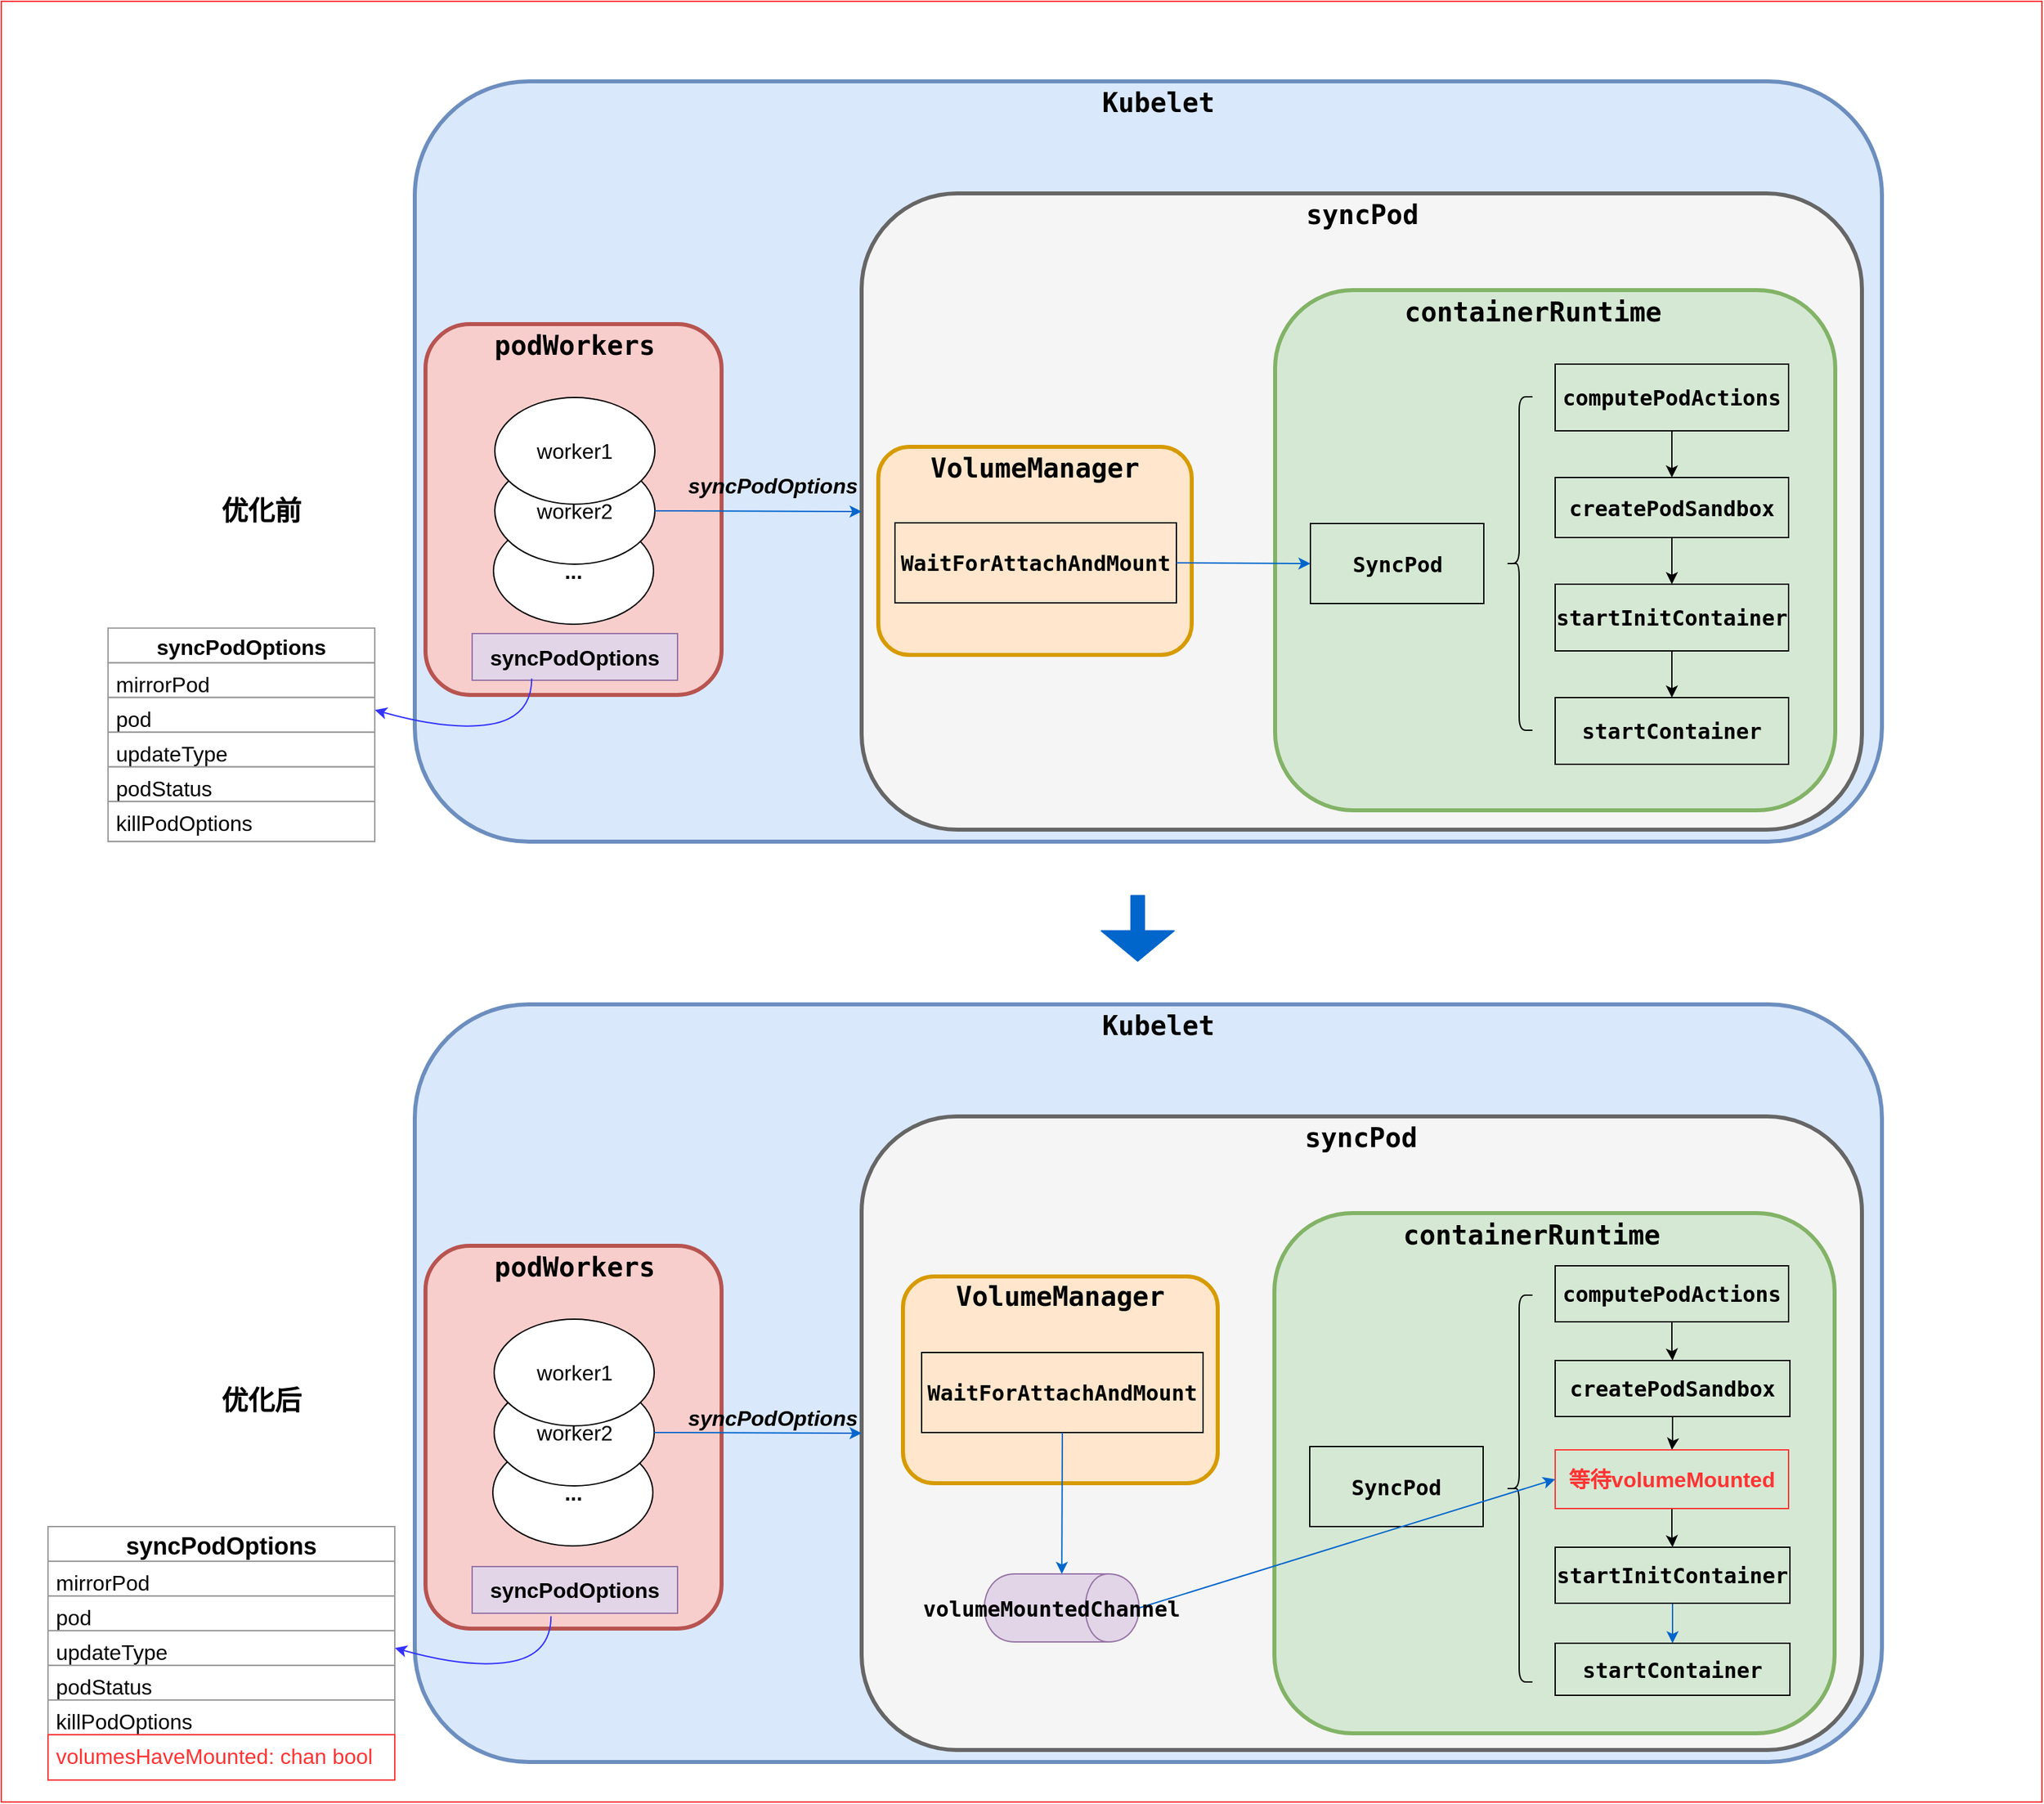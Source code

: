 <mxfile version="10.7.7" type="device"><diagram id="4cEOTxyW5XGbB6Z5Lvg_" name="第 1 页"><mxGraphModel dx="2676" dy="1179" grid="1" gridSize="10" guides="1" tooltips="1" connect="1" arrows="1" fold="1" page="1" pageScale="1" pageWidth="827" pageHeight="1169" math="0" shadow="0"><root><mxCell id="0"/><mxCell id="1" parent="0"/><mxCell id="QVcr-G1yX9NXc-4zFWXr-71" value="" style="rounded=0;whiteSpace=wrap;html=1;strokeColor=#FF3333;fillColor=none;" vertex="1" parent="1"><mxGeometry x="-240" y="590" width="1530" height="1350" as="geometry"/></mxCell><mxCell id="QVcr-G1yX9NXc-4zFWXr-35" value="" style="rounded=1;whiteSpace=wrap;html=1;strokeColor=#6c8ebf;strokeWidth=3;fillColor=#dae8fc;" vertex="1" parent="1"><mxGeometry x="70" y="650" width="1100" height="570" as="geometry"/></mxCell><mxCell id="QVcr-G1yX9NXc-4zFWXr-31" value="" style="rounded=1;whiteSpace=wrap;html=1;strokeWidth=3;fillColor=#f5f5f5;strokeColor=#666666;fontColor=#333333;" vertex="1" parent="1"><mxGeometry x="405" y="734" width="750" height="477" as="geometry"/></mxCell><mxCell id="QVcr-G1yX9NXc-4zFWXr-12" value="" style="rounded=1;whiteSpace=wrap;html=1;strokeColor=#82b366;strokeWidth=3;fillColor=#d5e8d4;" vertex="1" parent="1"><mxGeometry x="715" y="806.5" width="420" height="390" as="geometry"/></mxCell><mxCell id="QVcr-G1yX9NXc-4zFWXr-8" value="" style="rounded=1;whiteSpace=wrap;html=1;strokeColor=#b85450;strokeWidth=3;fillColor=#f8cecc;" vertex="1" parent="1"><mxGeometry x="78" y="832" width="222" height="278" as="geometry"/></mxCell><mxCell id="QVcr-G1yX9NXc-4zFWXr-4" value="&lt;b&gt;&lt;font style=&quot;font-size: 16px&quot;&gt;...&lt;/font&gt;&lt;/b&gt;" style="ellipse;whiteSpace=wrap;html=1;fillColor=#ffffff;" vertex="1" parent="1"><mxGeometry x="129" y="977" width="120" height="80" as="geometry"/></mxCell><mxCell id="QVcr-G1yX9NXc-4zFWXr-10" value="" style="rounded=1;whiteSpace=wrap;html=1;strokeColor=#d79b00;strokeWidth=3;fillColor=#ffe6cc;" vertex="1" parent="1"><mxGeometry x="417.5" y="924" width="235" height="156" as="geometry"/></mxCell><mxCell id="QVcr-G1yX9NXc-4zFWXr-3" value="&lt;font style=&quot;font-size: 16px&quot;&gt;worker2&lt;/font&gt;" style="ellipse;whiteSpace=wrap;html=1;fillColor=#ffffff;" vertex="1" parent="1"><mxGeometry x="130" y="932" width="120" height="80" as="geometry"/></mxCell><mxCell id="QVcr-G1yX9NXc-4zFWXr-2" value="&lt;font style=&quot;font-size: 16px&quot;&gt;worker1&lt;/font&gt;" style="ellipse;whiteSpace=wrap;html=1;fillColor=#ffffff;" vertex="1" parent="1"><mxGeometry x="130" y="887" width="120" height="80" as="geometry"/></mxCell><mxCell id="QVcr-G1yX9NXc-4zFWXr-5" value="&lt;pre&gt;&lt;pre&gt;&lt;span&gt;&lt;b&gt;&lt;font style=&quot;font-size: 16px&quot;&gt;WaitForAttachAndMount&lt;/font&gt;&lt;/b&gt;&lt;/span&gt;&lt;/pre&gt;&lt;/pre&gt;" style="rounded=0;whiteSpace=wrap;html=1;fillColor=none;" vertex="1" parent="1"><mxGeometry x="430" y="981" width="211" height="60" as="geometry"/></mxCell><mxCell id="QVcr-G1yX9NXc-4zFWXr-6" value="&lt;pre&gt;&lt;pre&gt;&lt;pre&gt;&lt;span&gt;&lt;b&gt;&lt;font style=&quot;font-size: 16px&quot;&gt;SyncPod&lt;/font&gt;&lt;/b&gt;&lt;/span&gt;&lt;/pre&gt;&lt;/pre&gt;&lt;/pre&gt;" style="rounded=0;whiteSpace=wrap;html=1;fillColor=none;" vertex="1" parent="1"><mxGeometry x="741.5" y="981.5" width="130" height="60" as="geometry"/></mxCell><mxCell id="QVcr-G1yX9NXc-4zFWXr-9" value="&lt;pre&gt;&lt;pre&gt;&lt;span&gt;&lt;b&gt;&lt;font style=&quot;font-size: 20px&quot;&gt;podWorkers&lt;/font&gt;&lt;/b&gt;&lt;/span&gt;&lt;/pre&gt;&lt;/pre&gt;" style="text;html=1;strokeColor=none;fillColor=none;align=center;verticalAlign=middle;whiteSpace=wrap;rounded=0;" vertex="1" parent="1"><mxGeometry x="107" y="832" width="166" height="30" as="geometry"/></mxCell><mxCell id="QVcr-G1yX9NXc-4zFWXr-11" value="&lt;pre&gt;&lt;pre&gt;&lt;b&gt;&lt;font style=&quot;font-size: 20px&quot;&gt;VolumeManager&lt;/font&gt;&lt;/b&gt;&lt;/pre&gt;&lt;/pre&gt;" style="text;html=1;strokeColor=none;fillColor=none;align=center;verticalAlign=middle;whiteSpace=wrap;rounded=0;" vertex="1" parent="1"><mxGeometry x="452" y="923.5" width="166" height="30" as="geometry"/></mxCell><mxCell id="QVcr-G1yX9NXc-4zFWXr-13" value="&lt;pre&gt;&lt;pre&gt;&lt;pre&gt;&lt;pre&gt;&lt;b&gt;&lt;font style=&quot;font-size: 20px&quot;&gt;containerRuntime&lt;/font&gt;&lt;/b&gt;&lt;/pre&gt;&lt;/pre&gt;&lt;/pre&gt;&lt;/pre&gt;" style="text;html=1;strokeColor=none;fillColor=none;align=center;verticalAlign=middle;whiteSpace=wrap;rounded=0;" vertex="1" parent="1"><mxGeometry x="806.5" y="806.5" width="203" height="30" as="geometry"/></mxCell><mxCell id="QVcr-G1yX9NXc-4zFWXr-17" value="" style="endArrow=classic;html=1;exitX=1;exitY=0.5;exitDx=0;exitDy=0;entryX=0;entryY=0.5;entryDx=0;entryDy=0;strokeColor=#0066CC;" edge="1" parent="1" source="QVcr-G1yX9NXc-4zFWXr-3" target="QVcr-G1yX9NXc-4zFWXr-31"><mxGeometry width="50" height="50" relative="1" as="geometry"><mxPoint x="340" y="1120" as="sourcePoint"/><mxPoint x="500" y="640" as="targetPoint"/></mxGeometry></mxCell><mxCell id="QVcr-G1yX9NXc-4zFWXr-18" value="&lt;b&gt;&lt;i&gt;&lt;font style=&quot;font-size: 16px&quot;&gt;syncPodOptions&lt;/font&gt;&lt;/i&gt;&lt;/b&gt;" style="text;html=1;" vertex="1" parent="1"><mxGeometry x="273" y="937" width="128" height="30" as="geometry"/></mxCell><mxCell id="QVcr-G1yX9NXc-4zFWXr-20" value="" style="shape=curlyBracket;whiteSpace=wrap;html=1;rounded=1;fillColor=#ffffff;" vertex="1" parent="1"><mxGeometry x="888" y="886.5" width="20" height="250" as="geometry"/></mxCell><mxCell id="QVcr-G1yX9NXc-4zFWXr-23" value="" style="edgeStyle=orthogonalEdgeStyle;rounded=0;orthogonalLoop=1;jettySize=auto;html=1;" edge="1" parent="1" source="QVcr-G1yX9NXc-4zFWXr-21" target="QVcr-G1yX9NXc-4zFWXr-22"><mxGeometry relative="1" as="geometry"/></mxCell><mxCell id="QVcr-G1yX9NXc-4zFWXr-21" value="&lt;pre&gt;&lt;pre&gt;&lt;pre&gt;&lt;pre&gt;&lt;b&gt;&lt;font style=&quot;font-size: 16px&quot;&gt;computePodActions&lt;/font&gt;&lt;/b&gt;&lt;/pre&gt;&lt;/pre&gt;&lt;/pre&gt;&lt;/pre&gt;" style="rounded=0;whiteSpace=wrap;html=1;fillColor=none;" vertex="1" parent="1"><mxGeometry x="925" y="862" width="175" height="50" as="geometry"/></mxCell><mxCell id="QVcr-G1yX9NXc-4zFWXr-25" value="" style="edgeStyle=orthogonalEdgeStyle;rounded=0;orthogonalLoop=1;jettySize=auto;html=1;" edge="1" parent="1" source="QVcr-G1yX9NXc-4zFWXr-22" target="QVcr-G1yX9NXc-4zFWXr-24"><mxGeometry relative="1" as="geometry"/></mxCell><mxCell id="QVcr-G1yX9NXc-4zFWXr-22" value="&lt;pre&gt;&lt;pre&gt;&lt;pre&gt;&lt;pre&gt;&lt;pre&gt;&lt;b&gt;&lt;font style=&quot;font-size: 16px&quot;&gt;createPodSandbox&lt;/font&gt;&lt;/b&gt;&lt;/pre&gt;&lt;/pre&gt;&lt;/pre&gt;&lt;/pre&gt;&lt;/pre&gt;" style="rounded=0;whiteSpace=wrap;html=1;fillColor=none;" vertex="1" parent="1"><mxGeometry x="925" y="947" width="175" height="45" as="geometry"/></mxCell><mxCell id="QVcr-G1yX9NXc-4zFWXr-27" value="" style="edgeStyle=orthogonalEdgeStyle;rounded=0;orthogonalLoop=1;jettySize=auto;html=1;" edge="1" parent="1" source="QVcr-G1yX9NXc-4zFWXr-24" target="QVcr-G1yX9NXc-4zFWXr-26"><mxGeometry relative="1" as="geometry"/></mxCell><mxCell id="QVcr-G1yX9NXc-4zFWXr-24" value="&lt;pre&gt;&lt;pre&gt;&lt;pre&gt;&lt;pre&gt;&lt;pre&gt;&lt;pre&gt;&lt;b&gt;&lt;font style=&quot;font-size: 16px&quot;&gt;startInitContainer&lt;/font&gt;&lt;/b&gt;&lt;/pre&gt;&lt;/pre&gt;&lt;/pre&gt;&lt;/pre&gt;&lt;/pre&gt;&lt;/pre&gt;" style="rounded=0;whiteSpace=wrap;html=1;fillColor=none;" vertex="1" parent="1"><mxGeometry x="925" y="1027" width="175" height="50" as="geometry"/></mxCell><mxCell id="QVcr-G1yX9NXc-4zFWXr-26" value="&lt;pre&gt;&lt;pre&gt;&lt;pre&gt;&lt;pre&gt;&lt;pre&gt;&lt;pre&gt;&lt;pre&gt;&lt;b&gt;&lt;font style=&quot;font-size: 16px&quot;&gt;startContainer&lt;/font&gt;&lt;/b&gt;&lt;/pre&gt;&lt;/pre&gt;&lt;/pre&gt;&lt;/pre&gt;&lt;/pre&gt;&lt;/pre&gt;&lt;/pre&gt;" style="rounded=0;whiteSpace=wrap;html=1;fillColor=none;" vertex="1" parent="1"><mxGeometry x="925" y="1112" width="175" height="50" as="geometry"/></mxCell><mxCell id="QVcr-G1yX9NXc-4zFWXr-32" value="&lt;pre&gt;&lt;pre&gt;&lt;pre&gt;&lt;pre&gt;&lt;pre&gt;&lt;b&gt;&lt;font style=&quot;font-size: 20px&quot;&gt;syncPod&lt;/font&gt;&lt;/b&gt;&lt;/pre&gt;&lt;/pre&gt;&lt;/pre&gt;&lt;/pre&gt;&lt;/pre&gt;" style="text;html=1;strokeColor=none;fillColor=none;align=center;verticalAlign=middle;whiteSpace=wrap;rounded=0;" vertex="1" parent="1"><mxGeometry x="678.5" y="733.5" width="203" height="30" as="geometry"/></mxCell><mxCell id="QVcr-G1yX9NXc-4zFWXr-33" value="" style="endArrow=classic;html=1;strokeColor=#0066CC;exitX=1;exitY=0.5;exitDx=0;exitDy=0;entryX=0;entryY=0.5;entryDx=0;entryDy=0;" edge="1" parent="1" source="QVcr-G1yX9NXc-4zFWXr-5" target="QVcr-G1yX9NXc-4zFWXr-6"><mxGeometry width="50" height="50" relative="1" as="geometry"><mxPoint x="255" y="991.5" as="sourcePoint"/><mxPoint x="305" y="941.5" as="targetPoint"/></mxGeometry></mxCell><mxCell id="QVcr-G1yX9NXc-4zFWXr-36" value="&lt;pre&gt;&lt;pre&gt;&lt;pre&gt;&lt;pre&gt;&lt;pre&gt;&lt;b&gt;&lt;font style=&quot;font-size: 20px&quot;&gt;Kubelet&lt;/font&gt;&lt;/b&gt;&lt;/pre&gt;&lt;/pre&gt;&lt;/pre&gt;&lt;/pre&gt;&lt;/pre&gt;" style="text;html=1;strokeColor=none;fillColor=none;align=center;verticalAlign=middle;whiteSpace=wrap;rounded=0;" vertex="1" parent="1"><mxGeometry x="526" y="650" width="203" height="30" as="geometry"/></mxCell><mxCell id="QVcr-G1yX9NXc-4zFWXr-37" value="" style="rounded=1;whiteSpace=wrap;html=1;strokeColor=#6c8ebf;strokeWidth=3;fillColor=#dae8fc;" vertex="1" parent="1"><mxGeometry x="70" y="1342" width="1100" height="568" as="geometry"/></mxCell><mxCell id="QVcr-G1yX9NXc-4zFWXr-38" value="" style="rounded=1;whiteSpace=wrap;html=1;strokeWidth=3;fillColor=#f5f5f5;strokeColor=#666666;fontColor=#333333;" vertex="1" parent="1"><mxGeometry x="405" y="1426" width="750" height="475" as="geometry"/></mxCell><mxCell id="QVcr-G1yX9NXc-4zFWXr-39" value="" style="rounded=1;whiteSpace=wrap;html=1;strokeColor=#82b366;strokeWidth=3;fillColor=#d5e8d4;" vertex="1" parent="1"><mxGeometry x="714.5" y="1498.5" width="420" height="390" as="geometry"/></mxCell><mxCell id="QVcr-G1yX9NXc-4zFWXr-40" value="" style="rounded=1;whiteSpace=wrap;html=1;strokeColor=#b85450;strokeWidth=3;fillColor=#f8cecc;" vertex="1" parent="1"><mxGeometry x="78" y="1523" width="222" height="287" as="geometry"/></mxCell><mxCell id="QVcr-G1yX9NXc-4zFWXr-41" value="&lt;b&gt;&lt;font style=&quot;font-size: 16px&quot;&gt;...&lt;/font&gt;&lt;/b&gt;" style="ellipse;whiteSpace=wrap;html=1;fillColor=#ffffff;" vertex="1" parent="1"><mxGeometry x="128.5" y="1668" width="120" height="80" as="geometry"/></mxCell><mxCell id="QVcr-G1yX9NXc-4zFWXr-42" value="" style="rounded=1;whiteSpace=wrap;html=1;strokeColor=#d79b00;strokeWidth=3;fillColor=#ffe6cc;" vertex="1" parent="1"><mxGeometry x="436" y="1546" width="236" height="155" as="geometry"/></mxCell><mxCell id="QVcr-G1yX9NXc-4zFWXr-43" value="&lt;font style=&quot;font-size: 16px&quot;&gt;worker2&lt;/font&gt;" style="ellipse;whiteSpace=wrap;html=1;fillColor=#ffffff;" vertex="1" parent="1"><mxGeometry x="129.5" y="1623" width="120" height="80" as="geometry"/></mxCell><mxCell id="QVcr-G1yX9NXc-4zFWXr-44" value="&lt;font style=&quot;font-size: 16px&quot;&gt;worker1&lt;/font&gt;" style="ellipse;whiteSpace=wrap;html=1;fillColor=#ffffff;" vertex="1" parent="1"><mxGeometry x="129.5" y="1578" width="120" height="80" as="geometry"/></mxCell><mxCell id="QVcr-G1yX9NXc-4zFWXr-45" value="&lt;pre&gt;&lt;pre&gt;&lt;span&gt;&lt;font size=&quot;1&quot;&gt;&lt;b style=&quot;font-size: 16px&quot;&gt;WaitForAttachAndMount&lt;/b&gt;&lt;/font&gt;&lt;/span&gt;&lt;/pre&gt;&lt;/pre&gt;" style="rounded=0;whiteSpace=wrap;html=1;fillColor=none;" vertex="1" parent="1"><mxGeometry x="450" y="1603" width="211" height="60" as="geometry"/></mxCell><mxCell id="QVcr-G1yX9NXc-4zFWXr-46" value="&lt;pre&gt;&lt;pre&gt;&lt;pre&gt;&lt;span&gt;&lt;b&gt;&lt;font style=&quot;font-size: 16px&quot;&gt;SyncPod&lt;/font&gt;&lt;/b&gt;&lt;/span&gt;&lt;/pre&gt;&lt;/pre&gt;&lt;/pre&gt;" style="rounded=0;whiteSpace=wrap;html=1;fillColor=none;" vertex="1" parent="1"><mxGeometry x="741" y="1673.5" width="130" height="60" as="geometry"/></mxCell><mxCell id="QVcr-G1yX9NXc-4zFWXr-47" value="&lt;pre&gt;&lt;pre&gt;&lt;span&gt;&lt;b&gt;&lt;font style=&quot;font-size: 20px&quot;&gt;podWorkers&lt;/font&gt;&lt;/b&gt;&lt;/span&gt;&lt;/pre&gt;&lt;/pre&gt;" style="text;html=1;strokeColor=none;fillColor=none;align=center;verticalAlign=middle;whiteSpace=wrap;rounded=0;" vertex="1" parent="1"><mxGeometry x="106.5" y="1523" width="166" height="30" as="geometry"/></mxCell><mxCell id="QVcr-G1yX9NXc-4zFWXr-48" value="&lt;pre&gt;&lt;pre&gt;&lt;b&gt;&lt;font style=&quot;font-size: 20px&quot;&gt;VolumeManager&lt;/font&gt;&lt;/b&gt;&lt;/pre&gt;&lt;/pre&gt;" style="text;html=1;strokeColor=none;fillColor=none;align=center;verticalAlign=middle;whiteSpace=wrap;rounded=0;" vertex="1" parent="1"><mxGeometry x="471" y="1545" width="166" height="30" as="geometry"/></mxCell><mxCell id="QVcr-G1yX9NXc-4zFWXr-49" value="&lt;pre&gt;&lt;pre&gt;&lt;pre&gt;&lt;pre&gt;&lt;b&gt;&lt;font style=&quot;font-size: 20px&quot;&gt;containerRuntime&lt;/font&gt;&lt;/b&gt;&lt;/pre&gt;&lt;/pre&gt;&lt;/pre&gt;&lt;/pre&gt;" style="text;html=1;strokeColor=none;fillColor=none;align=center;verticalAlign=middle;whiteSpace=wrap;rounded=0;" vertex="1" parent="1"><mxGeometry x="806" y="1498.5" width="203" height="30" as="geometry"/></mxCell><mxCell id="QVcr-G1yX9NXc-4zFWXr-50" value="" style="endArrow=classic;html=1;exitX=1;exitY=0.5;exitDx=0;exitDy=0;entryX=0;entryY=0.5;entryDx=0;entryDy=0;strokeColor=#0066CC;" edge="1" parent="1" source="QVcr-G1yX9NXc-4zFWXr-43" target="QVcr-G1yX9NXc-4zFWXr-38"><mxGeometry width="50" height="50" relative="1" as="geometry"><mxPoint x="339.5" y="1812" as="sourcePoint"/><mxPoint x="499.5" y="1332" as="targetPoint"/></mxGeometry></mxCell><mxCell id="QVcr-G1yX9NXc-4zFWXr-51" value="&lt;b&gt;&lt;i&gt;&lt;font style=&quot;font-size: 16px&quot;&gt;syncPodOptions&lt;/font&gt;&lt;/i&gt;&lt;/b&gt;" style="text;html=1;" vertex="1" parent="1"><mxGeometry x="273" y="1636" width="137" height="24" as="geometry"/></mxCell><mxCell id="QVcr-G1yX9NXc-4zFWXr-52" value="" style="shape=curlyBracket;whiteSpace=wrap;html=1;rounded=1;fillColor=#ffffff;" vertex="1" parent="1"><mxGeometry x="888" y="1560" width="20" height="290" as="geometry"/></mxCell><mxCell id="QVcr-G1yX9NXc-4zFWXr-53" value="" style="edgeStyle=orthogonalEdgeStyle;rounded=0;orthogonalLoop=1;jettySize=auto;html=1;" edge="1" parent="1" source="QVcr-G1yX9NXc-4zFWXr-54" target="QVcr-G1yX9NXc-4zFWXr-56"><mxGeometry relative="1" as="geometry"/></mxCell><mxCell id="QVcr-G1yX9NXc-4zFWXr-54" value="&lt;pre&gt;&lt;pre&gt;&lt;pre&gt;&lt;pre&gt;&lt;b&gt;&lt;font style=&quot;font-size: 16px&quot;&gt;computePodActions&lt;/font&gt;&lt;/b&gt;&lt;/pre&gt;&lt;/pre&gt;&lt;/pre&gt;&lt;/pre&gt;" style="rounded=0;whiteSpace=wrap;html=1;fillColor=none;" vertex="1" parent="1"><mxGeometry x="925" y="1538" width="175" height="42" as="geometry"/></mxCell><mxCell id="QVcr-G1yX9NXc-4zFWXr-55" value="" style="edgeStyle=orthogonalEdgeStyle;rounded=0;orthogonalLoop=1;jettySize=auto;html=1;" edge="1" parent="1" source="QVcr-G1yX9NXc-4zFWXr-56" target="QVcr-G1yX9NXc-4zFWXr-58"><mxGeometry relative="1" as="geometry"/></mxCell><mxCell id="QVcr-G1yX9NXc-4zFWXr-56" value="&lt;pre&gt;&lt;pre&gt;&lt;pre&gt;&lt;pre&gt;&lt;pre&gt;&lt;b&gt;&lt;font style=&quot;font-size: 16px&quot;&gt;createPodSandbox&lt;/font&gt;&lt;/b&gt;&lt;/pre&gt;&lt;/pre&gt;&lt;/pre&gt;&lt;/pre&gt;&lt;/pre&gt;" style="rounded=0;whiteSpace=wrap;html=1;fillColor=none;" vertex="1" parent="1"><mxGeometry x="925" y="1609" width="176" height="42" as="geometry"/></mxCell><mxCell id="QVcr-G1yX9NXc-4zFWXr-57" value="" style="edgeStyle=orthogonalEdgeStyle;rounded=0;orthogonalLoop=1;jettySize=auto;html=1;" edge="1" parent="1" source="QVcr-G1yX9NXc-4zFWXr-58" target="QVcr-G1yX9NXc-4zFWXr-59"><mxGeometry relative="1" as="geometry"/></mxCell><mxCell id="QVcr-G1yX9NXc-4zFWXr-58" value="&lt;pre&gt;&lt;pre&gt;&lt;pre style=&quot;font-size: 14px&quot;&gt;&lt;pre&gt;&lt;pre&gt;&lt;pre&gt;&lt;b style=&quot;font-size: 16px&quot;&gt;&lt;font color=&quot;#ff3333&quot; style=&quot;font-size: 16px&quot;&gt;等待&lt;span style=&quot;font-family: &amp;#34;helvetica&amp;#34; ; white-space: normal&quot;&gt;volumeMounted&lt;/span&gt;&lt;/font&gt;&lt;/b&gt;&lt;/pre&gt;&lt;/pre&gt;&lt;/pre&gt;&lt;/pre&gt;&lt;/pre&gt;&lt;/pre&gt;" style="rounded=0;whiteSpace=wrap;html=1;fillColor=none;strokeColor=#FF3333;" vertex="1" parent="1"><mxGeometry x="925" y="1676" width="175" height="44" as="geometry"/></mxCell><mxCell id="QVcr-G1yX9NXc-4zFWXr-66" value="" style="edgeStyle=orthogonalEdgeStyle;rounded=0;orthogonalLoop=1;jettySize=auto;html=1;strokeColor=#0066CC;" edge="1" parent="1" source="QVcr-G1yX9NXc-4zFWXr-59" target="QVcr-G1yX9NXc-4zFWXr-65"><mxGeometry relative="1" as="geometry"/></mxCell><mxCell id="QVcr-G1yX9NXc-4zFWXr-59" value="&lt;pre&gt;&lt;pre&gt;&lt;pre&gt;&lt;pre&gt;&lt;pre&gt;&lt;pre&gt;&lt;pre&gt;&lt;b&gt;&lt;font style=&quot;font-size: 16px&quot;&gt;startInitContainer&lt;/font&gt;&lt;/b&gt;&lt;/pre&gt;&lt;/pre&gt;&lt;/pre&gt;&lt;/pre&gt;&lt;/pre&gt;&lt;/pre&gt;&lt;/pre&gt;" style="rounded=0;whiteSpace=wrap;html=1;fillColor=none;" vertex="1" parent="1"><mxGeometry x="925" y="1749" width="176" height="42" as="geometry"/></mxCell><mxCell id="QVcr-G1yX9NXc-4zFWXr-65" value="&lt;pre&gt;&lt;pre&gt;&lt;pre&gt;&lt;pre&gt;&lt;pre&gt;&lt;pre&gt;&lt;pre&gt;&lt;b&gt;&lt;font style=&quot;font-size: 16px&quot;&gt;startContainer&lt;/font&gt;&lt;/b&gt;&lt;/pre&gt;&lt;/pre&gt;&lt;/pre&gt;&lt;/pre&gt;&lt;/pre&gt;&lt;/pre&gt;&lt;/pre&gt;" style="rounded=0;whiteSpace=wrap;html=1;fillColor=none;" vertex="1" parent="1"><mxGeometry x="925" y="1821" width="176" height="39" as="geometry"/></mxCell><mxCell id="QVcr-G1yX9NXc-4zFWXr-60" value="&lt;pre&gt;&lt;pre&gt;&lt;pre&gt;&lt;pre&gt;&lt;pre&gt;&lt;b&gt;&lt;font style=&quot;font-size: 20px&quot;&gt;syncPod&lt;/font&gt;&lt;/b&gt;&lt;/pre&gt;&lt;/pre&gt;&lt;/pre&gt;&lt;/pre&gt;&lt;/pre&gt;" style="text;html=1;strokeColor=none;fillColor=none;align=center;verticalAlign=middle;whiteSpace=wrap;rounded=0;" vertex="1" parent="1"><mxGeometry x="678" y="1425.5" width="203" height="30" as="geometry"/></mxCell><mxCell id="QVcr-G1yX9NXc-4zFWXr-61" value="" style="endArrow=classic;html=1;strokeColor=#0066CC;exitX=0.5;exitY=0;exitDx=0;exitDy=0;entryX=0;entryY=0.5;entryDx=0;entryDy=0;" edge="1" parent="1" source="QVcr-G1yX9NXc-4zFWXr-63" target="QVcr-G1yX9NXc-4zFWXr-58"><mxGeometry width="50" height="50" relative="1" as="geometry"><mxPoint x="254.5" y="1683.5" as="sourcePoint"/><mxPoint x="1000" y="1700" as="targetPoint"/></mxGeometry></mxCell><mxCell id="QVcr-G1yX9NXc-4zFWXr-62" value="&lt;pre&gt;&lt;pre&gt;&lt;pre&gt;&lt;pre&gt;&lt;pre&gt;&lt;b&gt;&lt;font style=&quot;font-size: 20px&quot;&gt;Kubelet&lt;/font&gt;&lt;/b&gt;&lt;/pre&gt;&lt;/pre&gt;&lt;/pre&gt;&lt;/pre&gt;&lt;/pre&gt;" style="text;html=1;strokeColor=none;fillColor=none;align=center;verticalAlign=middle;whiteSpace=wrap;rounded=0;" vertex="1" parent="1"><mxGeometry x="525.5" y="1342" width="203" height="30" as="geometry"/></mxCell><mxCell id="QVcr-G1yX9NXc-4zFWXr-63" value="&lt;pre&gt;&lt;span&gt;&lt;b&gt;&lt;font style=&quot;font-size: 16px&quot;&gt;volumeMountedChannel&lt;/font&gt;&lt;/b&gt;&lt;/span&gt;&lt;/pre&gt;" style="shape=cylinder;whiteSpace=wrap;html=1;boundedLbl=1;backgroundOutline=1;fillColor=#e1d5e7;direction=south;strokeColor=#9673a6;" vertex="1" parent="1"><mxGeometry x="497" y="1769" width="116" height="51" as="geometry"/></mxCell><mxCell id="QVcr-G1yX9NXc-4zFWXr-64" value="" style="endArrow=classic;html=1;strokeColor=#0066CC;exitX=0.5;exitY=1;exitDx=0;exitDy=0;" edge="1" parent="1" source="QVcr-G1yX9NXc-4zFWXr-45" target="QVcr-G1yX9NXc-4zFWXr-63"><mxGeometry width="50" height="50" relative="1" as="geometry"><mxPoint x="550" y="2020" as="sourcePoint"/><mxPoint x="600" y="1970" as="targetPoint"/></mxGeometry></mxCell><mxCell id="QVcr-G1yX9NXc-4zFWXr-67" value="" style="shape=flexArrow;endArrow=classic;html=1;strokeColor=#0066CC;endWidth=43.529;endSize=7.2;fillColor=#0066CC;" edge="1" parent="1"><mxGeometry width="50" height="50" relative="1" as="geometry"><mxPoint x="612" y="1260" as="sourcePoint"/><mxPoint x="612" y="1310" as="targetPoint"/></mxGeometry></mxCell><mxCell id="QVcr-G1yX9NXc-4zFWXr-68" value="&lt;font style=&quot;font-size: 20px&quot;&gt;&lt;b&gt;优化前&lt;/b&gt;&lt;/font&gt;" style="text;html=1;strokeColor=none;fillColor=none;align=center;verticalAlign=middle;whiteSpace=wrap;rounded=0;" vertex="1" parent="1"><mxGeometry x="-130" y="961" width="170" height="20" as="geometry"/></mxCell><mxCell id="QVcr-G1yX9NXc-4zFWXr-69" value="&lt;font style=&quot;font-size: 20px&quot;&gt;&lt;b&gt;优化后&lt;/b&gt;&lt;/font&gt;" style="text;html=1;strokeColor=none;fillColor=none;align=center;verticalAlign=middle;whiteSpace=wrap;rounded=0;" vertex="1" parent="1"><mxGeometry x="-130" y="1628" width="170" height="20" as="geometry"/></mxCell><mxCell id="QVcr-G1yX9NXc-4zFWXr-72" value="syncPodOptions" style="swimlane;fontStyle=1;childLayout=stackLayout;horizontal=1;startSize=26;fillColor=none;horizontalStack=0;resizeParent=1;resizeParentMax=0;resizeLast=0;collapsible=1;marginBottom=0;strokeColor=#999999;fontSize=18;" vertex="1" parent="1"><mxGeometry x="-205" y="1733.559" width="260" height="190" as="geometry"/></mxCell><mxCell id="QVcr-G1yX9NXc-4zFWXr-73" value="mirrorPod" style="text;strokeColor=#999999;fillColor=none;align=left;verticalAlign=top;spacingLeft=4;spacingRight=4;overflow=hidden;rotatable=0;points=[[0,0.5],[1,0.5]];portConstraint=eastwest;fontSize=16;fontStyle=0" vertex="1" parent="QVcr-G1yX9NXc-4zFWXr-72"><mxGeometry y="26" width="260" height="26" as="geometry"/></mxCell><mxCell id="QVcr-G1yX9NXc-4zFWXr-74" value="pod" style="text;strokeColor=#999999;fillColor=none;align=left;verticalAlign=top;spacingLeft=4;spacingRight=4;overflow=hidden;rotatable=0;points=[[0,0.5],[1,0.5]];portConstraint=eastwest;fontSize=16;fontStyle=0" vertex="1" parent="QVcr-G1yX9NXc-4zFWXr-72"><mxGeometry y="52" width="260" height="26" as="geometry"/></mxCell><mxCell id="QVcr-G1yX9NXc-4zFWXr-76" value="updateType" style="text;strokeColor=#999999;fillColor=none;align=left;verticalAlign=top;spacingLeft=4;spacingRight=4;overflow=hidden;rotatable=0;points=[[0,0.5],[1,0.5]];portConstraint=eastwest;fontSize=16;fontStyle=0" vertex="1" parent="QVcr-G1yX9NXc-4zFWXr-72"><mxGeometry y="78" width="260" height="26" as="geometry"/></mxCell><mxCell id="QVcr-G1yX9NXc-4zFWXr-80" value="podStatus" style="text;strokeColor=#999999;fillColor=none;align=left;verticalAlign=top;spacingLeft=4;spacingRight=4;overflow=hidden;rotatable=0;points=[[0,0.5],[1,0.5]];portConstraint=eastwest;fontSize=16;fontStyle=0" vertex="1" parent="QVcr-G1yX9NXc-4zFWXr-72"><mxGeometry y="104" width="260" height="26" as="geometry"/></mxCell><mxCell id="QVcr-G1yX9NXc-4zFWXr-77" value="killPodOptions" style="text;strokeColor=#999999;fillColor=none;align=left;verticalAlign=top;spacingLeft=4;spacingRight=4;overflow=hidden;rotatable=0;points=[[0,0.5],[1,0.5]];portConstraint=eastwest;fontSize=16;fontStyle=0" vertex="1" parent="QVcr-G1yX9NXc-4zFWXr-72"><mxGeometry y="130" width="260" height="26" as="geometry"/></mxCell><mxCell id="QVcr-G1yX9NXc-4zFWXr-75" value="volumesHaveMounted: chan bool" style="text;strokeColor=#FF3333;fillColor=none;align=left;verticalAlign=top;spacingLeft=4;spacingRight=4;overflow=hidden;rotatable=0;points=[[0,0.5],[1,0.5]];portConstraint=eastwest;fontSize=16;fontStyle=0;fontColor=#FF3333;" vertex="1" parent="QVcr-G1yX9NXc-4zFWXr-72"><mxGeometry y="156" width="260" height="34" as="geometry"/></mxCell><mxCell id="QVcr-G1yX9NXc-4zFWXr-81" value="syncPodOptions" style="swimlane;fontStyle=1;childLayout=stackLayout;horizontal=1;startSize=26;fillColor=none;horizontalStack=0;resizeParent=1;resizeParentMax=0;resizeLast=0;collapsible=1;marginBottom=0;strokeColor=#999999;fontSize=16;" vertex="1" parent="1"><mxGeometry x="-160" y="1059.882" width="200" height="160" as="geometry"/></mxCell><mxCell id="QVcr-G1yX9NXc-4zFWXr-82" value="mirrorPod" style="text;strokeColor=#999999;fillColor=none;align=left;verticalAlign=top;spacingLeft=4;spacingRight=4;overflow=hidden;rotatable=0;points=[[0,0.5],[1,0.5]];portConstraint=eastwest;fontSize=16;" vertex="1" parent="QVcr-G1yX9NXc-4zFWXr-81"><mxGeometry y="26" width="200" height="26" as="geometry"/></mxCell><mxCell id="QVcr-G1yX9NXc-4zFWXr-83" value="pod" style="text;strokeColor=#999999;fillColor=none;align=left;verticalAlign=top;spacingLeft=4;spacingRight=4;overflow=hidden;rotatable=0;points=[[0,0.5],[1,0.5]];portConstraint=eastwest;fontSize=16;" vertex="1" parent="QVcr-G1yX9NXc-4zFWXr-81"><mxGeometry y="52" width="200" height="26" as="geometry"/></mxCell><mxCell id="QVcr-G1yX9NXc-4zFWXr-84" value="updateType" style="text;strokeColor=#999999;fillColor=none;align=left;verticalAlign=top;spacingLeft=4;spacingRight=4;overflow=hidden;rotatable=0;points=[[0,0.5],[1,0.5]];portConstraint=eastwest;fontSize=16;" vertex="1" parent="QVcr-G1yX9NXc-4zFWXr-81"><mxGeometry y="78" width="200" height="26" as="geometry"/></mxCell><mxCell id="QVcr-G1yX9NXc-4zFWXr-85" value="podStatus" style="text;strokeColor=#999999;fillColor=none;align=left;verticalAlign=top;spacingLeft=4;spacingRight=4;overflow=hidden;rotatable=0;points=[[0,0.5],[1,0.5]];portConstraint=eastwest;fontSize=16;" vertex="1" parent="QVcr-G1yX9NXc-4zFWXr-81"><mxGeometry y="104" width="200" height="26" as="geometry"/></mxCell><mxCell id="QVcr-G1yX9NXc-4zFWXr-86" value="killPodOptions" style="text;strokeColor=#999999;fillColor=none;align=left;verticalAlign=top;spacingLeft=4;spacingRight=4;overflow=hidden;rotatable=0;points=[[0,0.5],[1,0.5]];portConstraint=eastwest;fontSize=16;" vertex="1" parent="QVcr-G1yX9NXc-4zFWXr-81"><mxGeometry y="130" width="200" height="30" as="geometry"/></mxCell><mxCell id="QVcr-G1yX9NXc-4zFWXr-88" value="&lt;b&gt;&lt;font style=&quot;font-size: 16px&quot;&gt;syncPodOptions&lt;/font&gt;&lt;/b&gt;" style="rounded=0;whiteSpace=wrap;html=1;strokeColor=#9673a6;fillColor=#e1d5e7;fontSize=18;" vertex="1" parent="1"><mxGeometry x="113" y="1064" width="154" height="35" as="geometry"/></mxCell><mxCell id="QVcr-G1yX9NXc-4zFWXr-89" value="&lt;b&gt;&lt;font style=&quot;font-size: 16px&quot;&gt;syncPodOptions&lt;/font&gt;&lt;/b&gt;" style="rounded=0;whiteSpace=wrap;html=1;strokeColor=#9673a6;fillColor=#e1d5e7;fontSize=18;" vertex="1" parent="1"><mxGeometry x="113" y="1763.5" width="154" height="35" as="geometry"/></mxCell><mxCell id="QVcr-G1yX9NXc-4zFWXr-90" value="" style="curved=1;endArrow=classic;html=1;strokeColor=#3333FF;fillColor=#0066CC;fontSize=18;entryX=1;entryY=0.5;entryDx=0;entryDy=0;exitX=0.384;exitY=1.065;exitDx=0;exitDy=0;exitPerimeter=0;" edge="1" parent="1" source="QVcr-G1yX9NXc-4zFWXr-89" target="QVcr-G1yX9NXc-4zFWXr-76"><mxGeometry width="50" height="50" relative="1" as="geometry"><mxPoint x="130" y="2040" as="sourcePoint"/><mxPoint x="180" y="1990" as="targetPoint"/><Array as="points"><mxPoint x="172" y="1830"/><mxPoint x="110" y="1840"/></Array></mxGeometry></mxCell><mxCell id="QVcr-G1yX9NXc-4zFWXr-91" value="" style="curved=1;endArrow=classic;html=1;strokeColor=#3333FF;fillColor=#0066CC;fontSize=18;entryX=1;entryY=0.5;entryDx=0;entryDy=0;exitX=0.384;exitY=1.065;exitDx=0;exitDy=0;exitPerimeter=0;" edge="1" parent="1"><mxGeometry width="50" height="50" relative="1" as="geometry"><mxPoint x="157.676" y="1097.765" as="sourcePoint"/><mxPoint x="40.029" y="1121.294" as="targetPoint"/><Array as="points"><mxPoint x="157.5" y="1127"/><mxPoint x="95.5" y="1137"/></Array></mxGeometry></mxCell></root></mxGraphModel></diagram></mxfile>